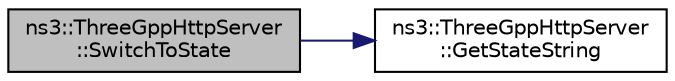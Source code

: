digraph "ns3::ThreeGppHttpServer::SwitchToState"
{
 // LATEX_PDF_SIZE
  edge [fontname="Helvetica",fontsize="10",labelfontname="Helvetica",labelfontsize="10"];
  node [fontname="Helvetica",fontsize="10",shape=record];
  rankdir="LR";
  Node1 [label="ns3::ThreeGppHttpServer\l::SwitchToState",height=0.2,width=0.4,color="black", fillcolor="grey75", style="filled", fontcolor="black",tooltip="Change the state of the server."];
  Node1 -> Node2 [color="midnightblue",fontsize="10",style="solid",fontname="Helvetica"];
  Node2 [label="ns3::ThreeGppHttpServer\l::GetStateString",height=0.2,width=0.4,color="black", fillcolor="white", style="filled",URL="$classns3_1_1_three_gpp_http_server.html#aa3ede4cb5c59a73dd86f5ac08e9d0481",tooltip="Returns the current state of the application in string format."];
}
